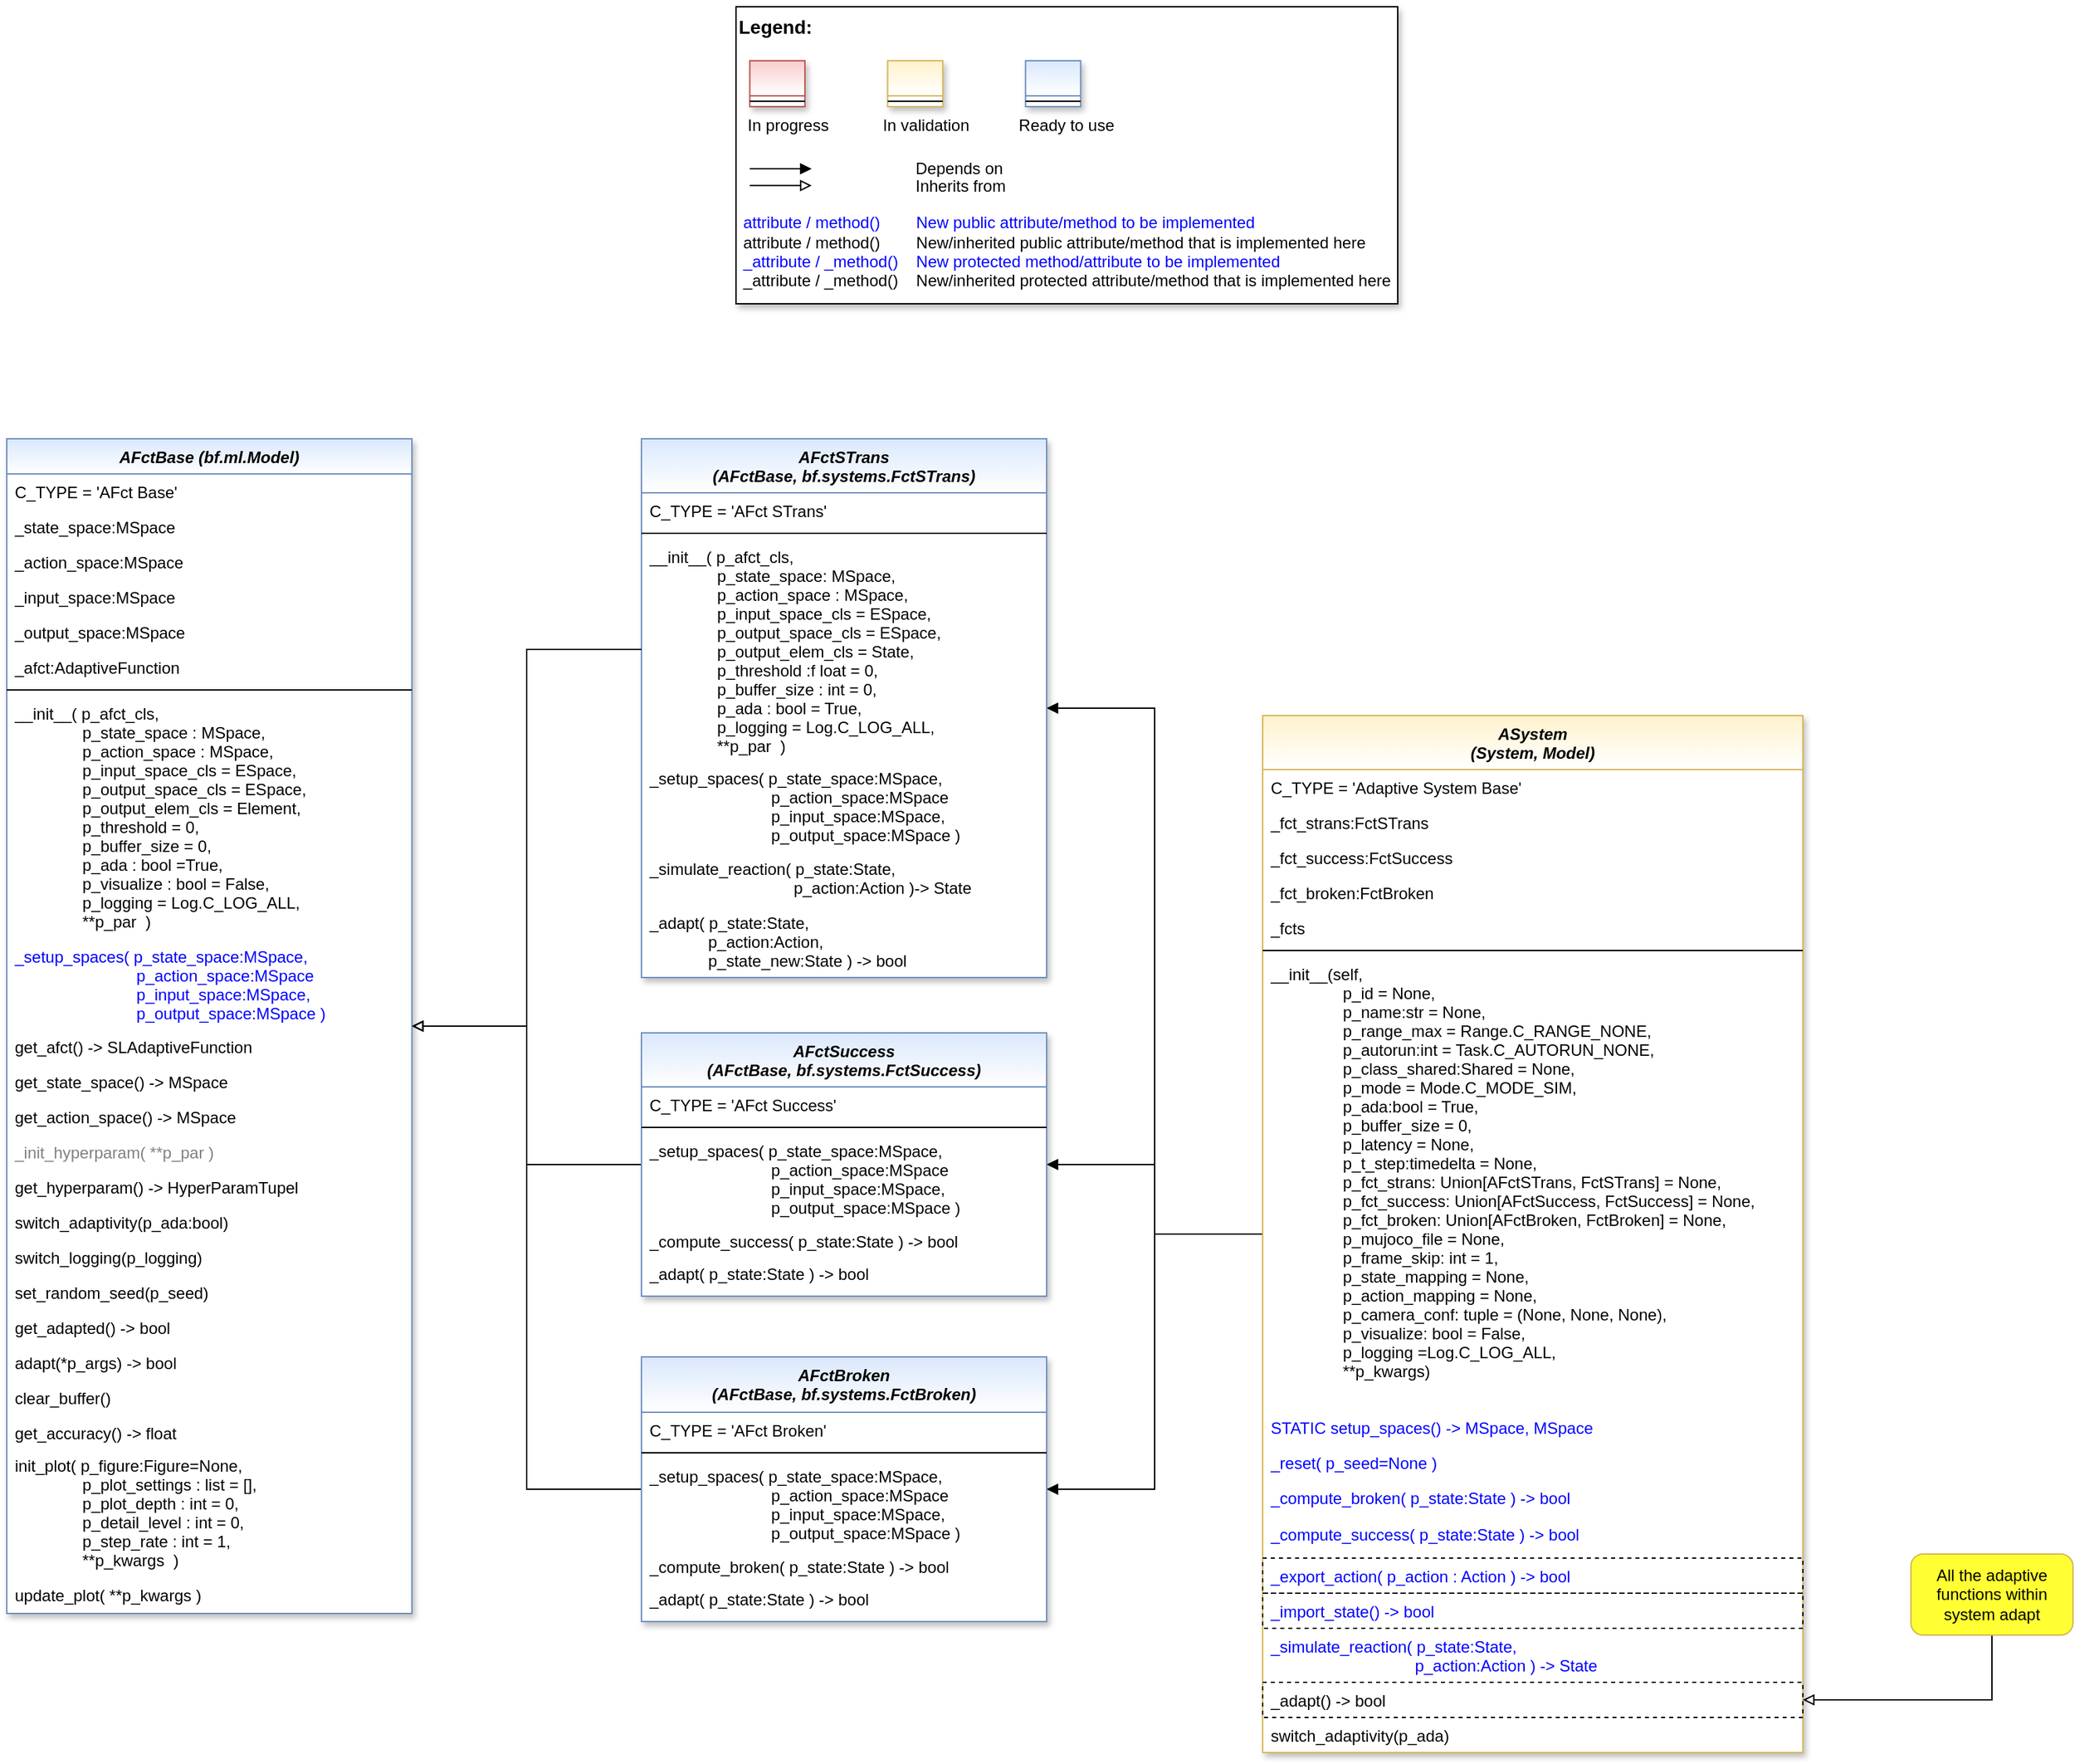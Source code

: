 <mxfile version="20.2.3" type="device"><diagram id="Zi733rjNOypD8WlfXJ94" name="Page-1"><mxGraphModel dx="1463" dy="896" grid="1" gridSize="10" guides="1" tooltips="1" connect="1" arrows="1" fold="1" page="1" pageScale="1" pageWidth="3300" pageHeight="4681" math="0" shadow="0"><root><mxCell id="0"/><mxCell id="1" parent="0"/><mxCell id="wNSD9wIjIwlWC8ilOZkg-48" style="edgeStyle=orthogonalEdgeStyle;rounded=0;orthogonalLoop=1;jettySize=auto;html=1;endArrow=block;endFill=1;" parent="1" source="vIotVMpfO327l_Id-lQY-1" target="wNSD9wIjIwlWC8ilOZkg-13" edge="1"><mxGeometry relative="1" as="geometry"/></mxCell><mxCell id="wNSD9wIjIwlWC8ilOZkg-49" style="edgeStyle=orthogonalEdgeStyle;rounded=0;orthogonalLoop=1;jettySize=auto;html=1;endArrow=block;endFill=1;" parent="1" source="vIotVMpfO327l_Id-lQY-1" target="wNSD9wIjIwlWC8ilOZkg-1" edge="1"><mxGeometry relative="1" as="geometry"/></mxCell><mxCell id="wNSD9wIjIwlWC8ilOZkg-50" style="edgeStyle=orthogonalEdgeStyle;rounded=0;orthogonalLoop=1;jettySize=auto;html=1;endArrow=block;endFill=1;" parent="1" source="vIotVMpfO327l_Id-lQY-1" target="wNSD9wIjIwlWC8ilOZkg-7" edge="1"><mxGeometry relative="1" as="geometry"/></mxCell><mxCell id="vIotVMpfO327l_Id-lQY-1" value="ASystem&#10;(System, Model)" style="swimlane;fontStyle=3;align=center;verticalAlign=top;childLayout=stackLayout;horizontal=1;startSize=40;horizontalStack=0;resizeParent=1;resizeLast=0;collapsible=1;marginBottom=0;rounded=0;shadow=1;strokeWidth=1;fillColor=#fff2cc;strokeColor=#d6b656;swimlaneFillColor=#ffffff;gradientColor=#FFFFFF;" parent="1" vertex="1"><mxGeometry x="990" y="565" width="400" height="768" as="geometry"><mxRectangle x="230" y="140" width="160" height="26" as="alternateBounds"/></mxGeometry></mxCell><mxCell id="vIotVMpfO327l_Id-lQY-2" value="C_TYPE = 'Adaptive System Base'" style="text;align=left;verticalAlign=top;spacingLeft=4;spacingRight=4;overflow=hidden;rotatable=0;points=[[0,0.5],[1,0.5]];portConstraint=eastwest;fontColor=default;" parent="vIotVMpfO327l_Id-lQY-1" vertex="1"><mxGeometry y="40" width="400" height="26" as="geometry"/></mxCell><mxCell id="9Bq-v7CzfK3O2K-9N3Oa-3" value="_fct_strans:FctSTrans" style="text;align=left;verticalAlign=top;spacingLeft=4;spacingRight=4;overflow=hidden;rotatable=0;points=[[0,0.5],[1,0.5]];portConstraint=eastwest;fontColor=default;" vertex="1" parent="vIotVMpfO327l_Id-lQY-1"><mxGeometry y="66" width="400" height="26" as="geometry"/></mxCell><mxCell id="9Bq-v7CzfK3O2K-9N3Oa-2" value="_fct_success:FctSuccess" style="text;align=left;verticalAlign=top;spacingLeft=4;spacingRight=4;overflow=hidden;rotatable=0;points=[[0,0.5],[1,0.5]];portConstraint=eastwest;fontColor=default;" vertex="1" parent="vIotVMpfO327l_Id-lQY-1"><mxGeometry y="92" width="400" height="26" as="geometry"/></mxCell><mxCell id="9Bq-v7CzfK3O2K-9N3Oa-1" value="_fct_broken:FctBroken" style="text;align=left;verticalAlign=top;spacingLeft=4;spacingRight=4;overflow=hidden;rotatable=0;points=[[0,0.5],[1,0.5]];portConstraint=eastwest;fontColor=default;" vertex="1" parent="vIotVMpfO327l_Id-lQY-1"><mxGeometry y="118" width="400" height="26" as="geometry"/></mxCell><mxCell id="9Bq-v7CzfK3O2K-9N3Oa-4" value="_fcts" style="text;align=left;verticalAlign=top;spacingLeft=4;spacingRight=4;overflow=hidden;rotatable=0;points=[[0,0.5],[1,0.5]];portConstraint=eastwest;fontColor=default;" vertex="1" parent="vIotVMpfO327l_Id-lQY-1"><mxGeometry y="144" width="400" height="26" as="geometry"/></mxCell><mxCell id="vIotVMpfO327l_Id-lQY-13" value="" style="line;html=1;strokeWidth=1;align=left;verticalAlign=middle;spacingTop=-1;spacingLeft=3;spacingRight=3;rotatable=0;labelPosition=right;points=[];portConstraint=eastwest;" parent="vIotVMpfO327l_Id-lQY-1" vertex="1"><mxGeometry y="170" width="400" height="8" as="geometry"/></mxCell><mxCell id="vIotVMpfO327l_Id-lQY-14" value="__init__(self,&#10;                                 p_id = None,&#10;                                 p_name:str = None,&#10;                                 p_range_max = Range.C_RANGE_NONE,&#10;                                 p_autorun:int = Task.C_AUTORUN_NONE,&#10;                                 p_class_shared:Shared = None,&#10;                                 p_mode = Mode.C_MODE_SIM,&#10;                                 p_ada:bool = True,&#10;                                 p_buffer_size = 0,&#10;                                 p_latency = None,&#10;                                 p_t_step:timedelta = None,&#10;                                 p_fct_strans: Union[AFctSTrans, FctSTrans] = None,&#10;                                 p_fct_success: Union[AFctSuccess, FctSuccess] = None,&#10;                                 p_fct_broken: Union[AFctBroken, FctBroken] = None,&#10;                                 p_mujoco_file = None,&#10;                                 p_frame_skip: int = 1,&#10;                                 p_state_mapping = None,&#10;                                 p_action_mapping = None,&#10;                                 p_camera_conf: tuple = (None, None, None),&#10;                                 p_visualize: bool = False,&#10;                                 p_logging =Log.C_LOG_ALL,            &#10;                                 **p_kwargs)" style="text;align=left;verticalAlign=top;spacingLeft=4;spacingRight=4;overflow=hidden;rotatable=0;points=[[0,0.5],[1,0.5]];portConstraint=eastwest;fontColor=default;" parent="vIotVMpfO327l_Id-lQY-1" vertex="1"><mxGeometry y="178" width="400" height="336" as="geometry"/></mxCell><mxCell id="vIotVMpfO327l_Id-lQY-15" value="STATIC setup_spaces() -&gt; MSpace, MSpace" style="text;align=left;verticalAlign=top;spacingLeft=4;spacingRight=4;overflow=hidden;rotatable=0;points=[[0,0.5],[1,0.5]];portConstraint=eastwest;fontColor=#0000FF;" parent="vIotVMpfO327l_Id-lQY-1" vertex="1"><mxGeometry y="514" width="400" height="26" as="geometry"/></mxCell><mxCell id="vIotVMpfO327l_Id-lQY-23" value="_reset( p_seed=None )" style="text;align=left;verticalAlign=top;spacingLeft=4;spacingRight=4;overflow=hidden;rotatable=0;points=[[0,0.5],[1,0.5]];portConstraint=eastwest;fontColor=#0000FF;" parent="vIotVMpfO327l_Id-lQY-1" vertex="1"><mxGeometry y="540" width="400" height="26" as="geometry"/></mxCell><mxCell id="vIotVMpfO327l_Id-lQY-82" value="_compute_broken( p_state:State ) -&gt; bool" style="text;align=left;verticalAlign=top;spacingLeft=4;spacingRight=4;overflow=hidden;rotatable=0;points=[[0,0.5],[1,0.5]];portConstraint=eastwest;fontColor=#0000FF;" parent="vIotVMpfO327l_Id-lQY-1" vertex="1"><mxGeometry y="566" width="400" height="27" as="geometry"/></mxCell><mxCell id="vIotVMpfO327l_Id-lQY-81" value="_compute_success( p_state:State ) -&gt; bool" style="text;align=left;verticalAlign=top;spacingLeft=4;spacingRight=4;overflow=hidden;rotatable=0;points=[[0,0.5],[1,0.5]];portConstraint=eastwest;fontColor=#0000FF;" parent="vIotVMpfO327l_Id-lQY-1" vertex="1"><mxGeometry y="593" width="400" height="31" as="geometry"/></mxCell><mxCell id="vIotVMpfO327l_Id-lQY-80" value="_export_action( p_action : Action ) -&gt; bool" style="text;align=left;verticalAlign=top;spacingLeft=4;spacingRight=4;overflow=hidden;rotatable=0;points=[[0,0.5],[1,0.5]];portConstraint=eastwest;fontColor=#0000FF;strokeColor=default;dashed=1;" parent="vIotVMpfO327l_Id-lQY-1" vertex="1"><mxGeometry y="624" width="400" height="26" as="geometry"/></mxCell><mxCell id="vIotVMpfO327l_Id-lQY-79" value="_import_state() -&gt; bool" style="text;align=left;verticalAlign=top;spacingLeft=4;spacingRight=4;overflow=hidden;rotatable=0;points=[[0,0.5],[1,0.5]];portConstraint=eastwest;fontColor=#0000FF;strokeColor=default;dashed=1;" parent="vIotVMpfO327l_Id-lQY-1" vertex="1"><mxGeometry y="650" width="400" height="26" as="geometry"/></mxCell><mxCell id="vIotVMpfO327l_Id-lQY-78" value="_simulate_reaction( p_state:State, &#10;                                p_action:Action ) -&gt; State" style="text;align=left;verticalAlign=top;spacingLeft=4;spacingRight=4;overflow=hidden;rotatable=0;points=[[0,0.5],[1,0.5]];portConstraint=eastwest;fontColor=#0000FF;" parent="vIotVMpfO327l_Id-lQY-1" vertex="1"><mxGeometry y="676" width="400" height="40" as="geometry"/></mxCell><mxCell id="vIotVMpfO327l_Id-lQY-46" value="_adapt() -&gt; bool" style="text;align=left;verticalAlign=top;spacingLeft=4;spacingRight=4;overflow=hidden;rotatable=0;points=[[0,0.5],[1,0.5]];portConstraint=eastwest;fontColor=default;strokeColor=default;dashed=1;" parent="vIotVMpfO327l_Id-lQY-1" vertex="1"><mxGeometry y="716" width="400" height="26" as="geometry"/></mxCell><mxCell id="vIotVMpfO327l_Id-lQY-84" value="switch_adaptivity(p_ada)" style="text;align=left;verticalAlign=top;spacingLeft=4;spacingRight=4;overflow=hidden;rotatable=0;points=[[0,0.5],[1,0.5]];portConstraint=eastwest;fontColor=default;" parent="vIotVMpfO327l_Id-lQY-1" vertex="1"><mxGeometry y="742" width="400" height="26" as="geometry"/></mxCell><mxCell id="vIotVMpfO327l_Id-lQY-87" style="edgeStyle=orthogonalEdgeStyle;rounded=0;orthogonalLoop=1;jettySize=auto;html=1;fontColor=default;endArrow=block;endFill=0;" parent="1" source="vIotVMpfO327l_Id-lQY-86" target="vIotVMpfO327l_Id-lQY-46" edge="1"><mxGeometry relative="1" as="geometry"/></mxCell><mxCell id="vIotVMpfO327l_Id-lQY-86" value="All the adaptive functions within system adapt" style="rounded=1;whiteSpace=wrap;html=1;strokeWidth=1;fillColor=#FFFF33;strokeColor=#d6b656;gradientColor=none;" parent="1" vertex="1"><mxGeometry x="1470" y="1186" width="120" height="60" as="geometry"/></mxCell><mxCell id="vIotVMpfO327l_Id-lQY-88" value="" style="group" parent="1" vertex="1" connectable="0"><mxGeometry x="600" y="40" width="490" height="220" as="geometry"/></mxCell><mxCell id="vIotVMpfO327l_Id-lQY-89" value="&lt;font color=&quot;#000000&quot; size=&quot;1&quot;&gt;&lt;b style=&quot;font-size: 14px&quot;&gt;Legend:&lt;br&gt;&lt;/b&gt;&lt;/font&gt;&lt;br&gt;&lt;br&gt;&lt;br&gt;&lt;font color=&quot;#0000ff&quot; style=&quot;font-size: 6px&quot;&gt;&lt;br&gt;&lt;/font&gt;&lt;span style=&quot;color: rgb(0 , 0 , 0)&quot;&gt;&lt;font style=&quot;font-size: 4px&quot;&gt;&amp;nbsp; &amp;nbsp;&lt;/font&gt;&amp;nbsp;In progress&amp;nbsp; &amp;nbsp; &amp;nbsp; &amp;nbsp; &amp;nbsp; &amp;nbsp; In validation&amp;nbsp; &amp;nbsp; &amp;nbsp; &amp;nbsp; &amp;nbsp; &amp;nbsp;Ready to use&lt;/span&gt;&lt;font color=&quot;#000000&quot;&gt;&amp;nbsp;&lt;br&gt;&lt;/font&gt;&lt;font color=&quot;#0000ff&quot;&gt;&lt;br&gt;&lt;br&gt;&lt;br&gt;&lt;br&gt;&amp;nbsp;attribute / method()&amp;nbsp; &amp;nbsp; &amp;nbsp; &amp;nbsp; New public attribute/method to be implemented&lt;/font&gt;&lt;br&gt;&lt;font color=&quot;#000000&quot;&gt;&amp;nbsp;&lt;/font&gt;&lt;font color=&quot;#000000&quot;&gt;attribute / method()&lt;span&gt;&#9;&lt;/span&gt;&amp;nbsp; &amp;nbsp; &amp;nbsp; &amp;nbsp;New/inherited public attribute/method that is implemented here&lt;br&gt;&lt;/font&gt;&lt;font color=&quot;#0000ff&quot;&gt;&amp;nbsp;_attribute /&amp;nbsp;&lt;/font&gt;&lt;font color=&quot;#0000ff&quot;&gt;_method()&amp;nbsp; &amp;nbsp; New protected method/attribute to be implemented&lt;/font&gt;&lt;br&gt;&lt;font color=&quot;#000000&quot;&gt;&amp;nbsp;_attribute / _method()&amp;nbsp; &amp;nbsp; New/inherited protected attribute/method that is implemented here&lt;br&gt;&lt;/font&gt;&lt;font color=&quot;#000000&quot;&gt;&lt;br&gt;&lt;br&gt;&lt;br&gt;&lt;br&gt;&lt;br&gt;&lt;/font&gt;" style="text;html=1;align=left;verticalAlign=top;whiteSpace=wrap;rounded=0;fontColor=#006600;strokeColor=#000000;shadow=1;fillColor=#ffffff;" parent="vIotVMpfO327l_Id-lQY-88" vertex="1"><mxGeometry width="490.0" height="220" as="geometry"/></mxCell><mxCell id="vIotVMpfO327l_Id-lQY-90" value="Depends on" style="endArrow=block;html=1;labelPosition=right;verticalLabelPosition=middle;align=left;verticalAlign=middle;endFill=1;fontSize=12;" parent="vIotVMpfO327l_Id-lQY-88" edge="1"><mxGeometry x="-1623.125" y="-2180" width="51.042" height="50" as="geometry"><mxPoint x="10.208" y="120.003" as="sourcePoint"/><mxPoint x="55.991" y="120.003" as="targetPoint"/><mxPoint x="98" as="offset"/><Array as="points"><mxPoint x="30.625" y="120"/></Array></mxGeometry></mxCell><mxCell id="vIotVMpfO327l_Id-lQY-91" value="Inherits from" style="endArrow=block;html=1;labelPosition=right;verticalLabelPosition=middle;align=left;verticalAlign=middle;endFill=0;fontSize=12;" parent="vIotVMpfO327l_Id-lQY-88" edge="1"><mxGeometry x="-1623.125" y="-2180" width="51.042" height="50" as="geometry"><mxPoint x="10.208" y="132.385" as="sourcePoint"/><mxPoint x="55.991" y="132.385" as="targetPoint"/><mxPoint x="98" y="1" as="offset"/></mxGeometry></mxCell><mxCell id="vIotVMpfO327l_Id-lQY-92" value="" style="swimlane;fontStyle=3;align=center;verticalAlign=top;childLayout=stackLayout;horizontal=1;startSize=26;horizontalStack=0;resizeParent=1;resizeLast=0;collapsible=1;marginBottom=0;rounded=0;shadow=1;strokeWidth=1;fillColor=#f8cecc;strokeColor=#b85450;gradientColor=#ffffff;swimlaneFillColor=#ffffff;" parent="vIotVMpfO327l_Id-lQY-88" vertex="1"><mxGeometry x="10.208" y="40" width="40.833" height="34" as="geometry"><mxRectangle x="230" y="140" width="160" height="26" as="alternateBounds"/></mxGeometry></mxCell><mxCell id="vIotVMpfO327l_Id-lQY-93" value="" style="line;html=1;strokeWidth=1;align=left;verticalAlign=middle;spacingTop=-1;spacingLeft=3;spacingRight=3;rotatable=0;labelPosition=right;points=[];portConstraint=eastwest;" parent="vIotVMpfO327l_Id-lQY-92" vertex="1"><mxGeometry y="26" width="40.833" height="8" as="geometry"/></mxCell><mxCell id="vIotVMpfO327l_Id-lQY-94" value="" style="swimlane;fontStyle=3;align=center;verticalAlign=top;childLayout=stackLayout;horizontal=1;startSize=26;horizontalStack=0;resizeParent=1;resizeLast=0;collapsible=1;marginBottom=0;rounded=0;shadow=1;strokeWidth=1;fillColor=#fff2cc;strokeColor=#d6b656;gradientColor=#ffffff;swimlaneFillColor=#ffffff;" parent="vIotVMpfO327l_Id-lQY-88" vertex="1"><mxGeometry x="112.292" y="40" width="40.833" height="34" as="geometry"><mxRectangle x="230" y="140" width="160" height="26" as="alternateBounds"/></mxGeometry></mxCell><mxCell id="vIotVMpfO327l_Id-lQY-95" value="" style="line;html=1;strokeWidth=1;align=left;verticalAlign=middle;spacingTop=-1;spacingLeft=3;spacingRight=3;rotatable=0;labelPosition=right;points=[];portConstraint=eastwest;" parent="vIotVMpfO327l_Id-lQY-94" vertex="1"><mxGeometry y="26" width="40.833" height="8" as="geometry"/></mxCell><mxCell id="vIotVMpfO327l_Id-lQY-96" value="" style="swimlane;fontStyle=3;align=center;verticalAlign=top;childLayout=stackLayout;horizontal=1;startSize=26;horizontalStack=0;resizeParent=1;resizeLast=0;collapsible=1;marginBottom=0;rounded=0;shadow=1;strokeWidth=1;fillColor=#dae8fc;strokeColor=#6c8ebf;gradientColor=#ffffff;swimlaneFillColor=#ffffff;" parent="vIotVMpfO327l_Id-lQY-88" vertex="1"><mxGeometry x="214.375" y="40" width="40.833" height="34" as="geometry"><mxRectangle x="230" y="140" width="160" height="26" as="alternateBounds"/></mxGeometry></mxCell><mxCell id="vIotVMpfO327l_Id-lQY-97" value="" style="line;html=1;strokeWidth=1;align=left;verticalAlign=middle;spacingTop=-1;spacingLeft=3;spacingRight=3;rotatable=0;labelPosition=right;points=[];portConstraint=eastwest;" parent="vIotVMpfO327l_Id-lQY-96" vertex="1"><mxGeometry y="26" width="40.833" height="8" as="geometry"/></mxCell><mxCell id="wNSD9wIjIwlWC8ilOZkg-46" style="edgeStyle=orthogonalEdgeStyle;rounded=0;orthogonalLoop=1;jettySize=auto;html=1;endArrow=block;endFill=0;" parent="1" source="wNSD9wIjIwlWC8ilOZkg-1" target="wNSD9wIjIwlWC8ilOZkg-20" edge="1"><mxGeometry relative="1" as="geometry"/></mxCell><mxCell id="wNSD9wIjIwlWC8ilOZkg-1" value="AFctSuccess &#10;(AFctBase, bf.systems.FctSuccess)" style="swimlane;fontStyle=3;align=center;verticalAlign=top;childLayout=stackLayout;horizontal=1;startSize=40;horizontalStack=0;resizeParent=1;resizeLast=0;collapsible=1;marginBottom=0;rounded=0;shadow=1;strokeWidth=1;fillColor=#dae8fc;strokeColor=#6c8ebf;swimlaneFillColor=#ffffff;gradientColor=#FFFFFF;" parent="1" vertex="1"><mxGeometry x="530" y="800" width="300" height="195" as="geometry"><mxRectangle x="230" y="140" width="160" height="26" as="alternateBounds"/></mxGeometry></mxCell><mxCell id="wNSD9wIjIwlWC8ilOZkg-2" value="C_TYPE = 'AFct Success'" style="text;align=left;verticalAlign=top;spacingLeft=4;spacingRight=4;overflow=hidden;rotatable=0;points=[[0,0.5],[1,0.5]];portConstraint=eastwest;" parent="wNSD9wIjIwlWC8ilOZkg-1" vertex="1"><mxGeometry y="40" width="300" height="26" as="geometry"/></mxCell><mxCell id="wNSD9wIjIwlWC8ilOZkg-3" value="" style="line;html=1;strokeWidth=1;align=left;verticalAlign=middle;spacingTop=-1;spacingLeft=3;spacingRight=3;rotatable=0;labelPosition=right;points=[];portConstraint=eastwest;" parent="wNSD9wIjIwlWC8ilOZkg-1" vertex="1"><mxGeometry y="66" width="300" height="8" as="geometry"/></mxCell><mxCell id="wNSD9wIjIwlWC8ilOZkg-4" value="_setup_spaces( p_state_space:MSpace,&#10;                           p_action_space:MSpace&#10;                           p_input_space:MSpace,&#10;                           p_output_space:MSpace )" style="text;align=left;verticalAlign=top;spacingLeft=4;spacingRight=4;overflow=hidden;rotatable=0;points=[[0,0.5],[1,0.5]];portConstraint=eastwest;" parent="wNSD9wIjIwlWC8ilOZkg-1" vertex="1"><mxGeometry y="74" width="300" height="67" as="geometry"/></mxCell><mxCell id="wNSD9wIjIwlWC8ilOZkg-5" value="_compute_success( p_state:State ) -&gt; bool" style="text;align=left;verticalAlign=top;spacingLeft=4;spacingRight=4;overflow=hidden;rotatable=0;points=[[0,0.5],[1,0.5]];portConstraint=eastwest;" parent="wNSD9wIjIwlWC8ilOZkg-1" vertex="1"><mxGeometry y="141" width="300" height="24" as="geometry"/></mxCell><mxCell id="wNSD9wIjIwlWC8ilOZkg-6" value="_adapt( p_state:State ) -&gt; bool" style="text;align=left;verticalAlign=top;spacingLeft=4;spacingRight=4;overflow=hidden;rotatable=0;points=[[0,0.5],[1,0.5]];portConstraint=eastwest;" parent="wNSD9wIjIwlWC8ilOZkg-1" vertex="1"><mxGeometry y="165" width="300" height="30" as="geometry"/></mxCell><mxCell id="wNSD9wIjIwlWC8ilOZkg-47" style="edgeStyle=orthogonalEdgeStyle;rounded=0;orthogonalLoop=1;jettySize=auto;html=1;endArrow=block;endFill=0;" parent="1" source="wNSD9wIjIwlWC8ilOZkg-7" target="wNSD9wIjIwlWC8ilOZkg-20" edge="1"><mxGeometry relative="1" as="geometry"/></mxCell><mxCell id="wNSD9wIjIwlWC8ilOZkg-7" value="AFctBroken &#10;(AFctBase, bf.systems.FctBroken)" style="swimlane;fontStyle=3;align=center;verticalAlign=top;childLayout=stackLayout;horizontal=1;startSize=41;horizontalStack=0;resizeParent=1;resizeLast=0;collapsible=1;marginBottom=0;rounded=0;shadow=1;strokeWidth=1;fillColor=#dae8fc;strokeColor=#6c8ebf;swimlaneFillColor=#ffffff;gradientColor=#FFFFFF;" parent="1" vertex="1"><mxGeometry x="530" y="1040" width="300" height="196" as="geometry"><mxRectangle x="230" y="140" width="160" height="26" as="alternateBounds"/></mxGeometry></mxCell><mxCell id="wNSD9wIjIwlWC8ilOZkg-8" value="C_TYPE = 'AFct Broken'" style="text;align=left;verticalAlign=top;spacingLeft=4;spacingRight=4;overflow=hidden;rotatable=0;points=[[0,0.5],[1,0.5]];portConstraint=eastwest;" parent="wNSD9wIjIwlWC8ilOZkg-7" vertex="1"><mxGeometry y="41" width="300" height="26" as="geometry"/></mxCell><mxCell id="wNSD9wIjIwlWC8ilOZkg-9" value="" style="line;html=1;strokeWidth=1;align=left;verticalAlign=middle;spacingTop=-1;spacingLeft=3;spacingRight=3;rotatable=0;labelPosition=right;points=[];portConstraint=eastwest;" parent="wNSD9wIjIwlWC8ilOZkg-7" vertex="1"><mxGeometry y="67" width="300" height="8" as="geometry"/></mxCell><mxCell id="wNSD9wIjIwlWC8ilOZkg-10" value="_setup_spaces( p_state_space:MSpace,&#10;                           p_action_space:MSpace&#10;                           p_input_space:MSpace,&#10;                           p_output_space:MSpace )" style="text;align=left;verticalAlign=top;spacingLeft=4;spacingRight=4;overflow=hidden;rotatable=0;points=[[0,0.5],[1,0.5]];portConstraint=eastwest;" parent="wNSD9wIjIwlWC8ilOZkg-7" vertex="1"><mxGeometry y="75" width="300" height="67" as="geometry"/></mxCell><mxCell id="wNSD9wIjIwlWC8ilOZkg-11" value="_compute_broken( p_state:State ) -&gt; bool" style="text;align=left;verticalAlign=top;spacingLeft=4;spacingRight=4;overflow=hidden;rotatable=0;points=[[0,0.5],[1,0.5]];portConstraint=eastwest;" parent="wNSD9wIjIwlWC8ilOZkg-7" vertex="1"><mxGeometry y="142" width="300" height="24" as="geometry"/></mxCell><mxCell id="wNSD9wIjIwlWC8ilOZkg-12" value="_adapt( p_state:State ) -&gt; bool" style="text;align=left;verticalAlign=top;spacingLeft=4;spacingRight=4;overflow=hidden;rotatable=0;points=[[0,0.5],[1,0.5]];portConstraint=eastwest;" parent="wNSD9wIjIwlWC8ilOZkg-7" vertex="1"><mxGeometry y="166" width="300" height="30" as="geometry"/></mxCell><mxCell id="wNSD9wIjIwlWC8ilOZkg-13" value="AFctSTrans &#10;(AFctBase, bf.systems.FctSTrans)" style="swimlane;fontStyle=3;align=center;verticalAlign=top;childLayout=stackLayout;horizontal=1;startSize=40;horizontalStack=0;resizeParent=1;resizeLast=0;collapsible=1;marginBottom=0;rounded=0;shadow=1;strokeWidth=1;fillColor=#dae8fc;strokeColor=#6c8ebf;swimlaneFillColor=#ffffff;gradientColor=#FFFFFF;" parent="1" vertex="1"><mxGeometry x="530" y="360" width="300" height="399" as="geometry"><mxRectangle x="230" y="140" width="160" height="26" as="alternateBounds"/></mxGeometry></mxCell><mxCell id="wNSD9wIjIwlWC8ilOZkg-14" value="C_TYPE = 'AFct STrans'" style="text;align=left;verticalAlign=top;spacingLeft=4;spacingRight=4;overflow=hidden;rotatable=0;points=[[0,0.5],[1,0.5]];portConstraint=eastwest;" parent="wNSD9wIjIwlWC8ilOZkg-13" vertex="1"><mxGeometry y="40" width="300" height="26" as="geometry"/></mxCell><mxCell id="wNSD9wIjIwlWC8ilOZkg-15" value="" style="line;html=1;strokeWidth=1;align=left;verticalAlign=middle;spacingTop=-1;spacingLeft=3;spacingRight=3;rotatable=0;labelPosition=right;points=[];portConstraint=eastwest;" parent="wNSD9wIjIwlWC8ilOZkg-13" vertex="1"><mxGeometry y="66" width="300" height="8" as="geometry"/></mxCell><mxCell id="wNSD9wIjIwlWC8ilOZkg-16" value="__init__( p_afct_cls,&#10;               p_state_space: MSpace,&#10;               p_action_space : MSpace,&#10;               p_input_space_cls = ESpace,&#10;               p_output_space_cls = ESpace,&#10;               p_output_elem_cls = State,&#10;               p_threshold :f loat = 0,&#10;               p_buffer_size : int = 0,&#10;               p_ada : bool = True, &#10;               p_logging = Log.C_LOG_ALL,&#10;               **p_par  )" style="text;align=left;verticalAlign=top;spacingLeft=4;spacingRight=4;overflow=hidden;rotatable=0;points=[[0,0.5],[1,0.5]];portConstraint=eastwest;" parent="wNSD9wIjIwlWC8ilOZkg-13" vertex="1"><mxGeometry y="74" width="300" height="164" as="geometry"/></mxCell><mxCell id="wNSD9wIjIwlWC8ilOZkg-17" value="_setup_spaces( p_state_space:MSpace,&#10;                           p_action_space:MSpace&#10;                           p_input_space:MSpace,&#10;                           p_output_space:MSpace )" style="text;align=left;verticalAlign=top;spacingLeft=4;spacingRight=4;overflow=hidden;rotatable=0;points=[[0,0.5],[1,0.5]];portConstraint=eastwest;" parent="wNSD9wIjIwlWC8ilOZkg-13" vertex="1"><mxGeometry y="238" width="300" height="67" as="geometry"/></mxCell><mxCell id="wNSD9wIjIwlWC8ilOZkg-18" value="_simulate_reaction( p_state:State, &#10;                                p_action:Action )-&gt; State" style="text;align=left;verticalAlign=top;spacingLeft=4;spacingRight=4;overflow=hidden;rotatable=0;points=[[0,0.5],[1,0.5]];portConstraint=eastwest;" parent="wNSD9wIjIwlWC8ilOZkg-13" vertex="1"><mxGeometry y="305" width="300" height="40" as="geometry"/></mxCell><mxCell id="wNSD9wIjIwlWC8ilOZkg-19" value="_adapt( p_state:State, &#10;             p_action:Action,&#10;             p_state_new:State ) -&gt; bool" style="text;align=left;verticalAlign=top;spacingLeft=4;spacingRight=4;overflow=hidden;rotatable=0;points=[[0,0.5],[1,0.5]];portConstraint=eastwest;" parent="wNSD9wIjIwlWC8ilOZkg-13" vertex="1"><mxGeometry y="345" width="300" height="54" as="geometry"/></mxCell><mxCell id="wNSD9wIjIwlWC8ilOZkg-20" value="AFctBase (bf.ml.Model)" style="swimlane;fontStyle=3;align=center;verticalAlign=top;childLayout=stackLayout;horizontal=1;startSize=26;horizontalStack=0;resizeParent=1;resizeLast=0;collapsible=1;marginBottom=0;rounded=0;shadow=1;strokeWidth=1;fillColor=#dae8fc;strokeColor=#6c8ebf;swimlaneFillColor=#ffffff;gradientColor=#FFFFFF;" parent="1" vertex="1"><mxGeometry x="60" y="360" width="300" height="870" as="geometry"><mxRectangle x="230" y="140" width="160" height="26" as="alternateBounds"/></mxGeometry></mxCell><mxCell id="wNSD9wIjIwlWC8ilOZkg-21" value="C_TYPE = 'AFct Base'" style="text;align=left;verticalAlign=top;spacingLeft=4;spacingRight=4;overflow=hidden;rotatable=0;points=[[0,0.5],[1,0.5]];portConstraint=eastwest;" parent="wNSD9wIjIwlWC8ilOZkg-20" vertex="1"><mxGeometry y="26" width="300" height="26" as="geometry"/></mxCell><mxCell id="wNSD9wIjIwlWC8ilOZkg-22" value="_state_space:MSpace" style="text;align=left;verticalAlign=top;spacingLeft=4;spacingRight=4;overflow=hidden;rotatable=0;points=[[0,0.5],[1,0.5]];portConstraint=eastwest;" parent="wNSD9wIjIwlWC8ilOZkg-20" vertex="1"><mxGeometry y="52" width="300" height="26" as="geometry"/></mxCell><mxCell id="wNSD9wIjIwlWC8ilOZkg-23" value="_action_space:MSpace" style="text;align=left;verticalAlign=top;spacingLeft=4;spacingRight=4;overflow=hidden;rotatable=0;points=[[0,0.5],[1,0.5]];portConstraint=eastwest;" parent="wNSD9wIjIwlWC8ilOZkg-20" vertex="1"><mxGeometry y="78" width="300" height="26" as="geometry"/></mxCell><mxCell id="wNSD9wIjIwlWC8ilOZkg-24" value="_input_space:MSpace" style="text;align=left;verticalAlign=top;spacingLeft=4;spacingRight=4;overflow=hidden;rotatable=0;points=[[0,0.5],[1,0.5]];portConstraint=eastwest;" parent="wNSD9wIjIwlWC8ilOZkg-20" vertex="1"><mxGeometry y="104" width="300" height="26" as="geometry"/></mxCell><mxCell id="wNSD9wIjIwlWC8ilOZkg-25" value="_output_space:MSpace" style="text;align=left;verticalAlign=top;spacingLeft=4;spacingRight=4;overflow=hidden;rotatable=0;points=[[0,0.5],[1,0.5]];portConstraint=eastwest;" parent="wNSD9wIjIwlWC8ilOZkg-20" vertex="1"><mxGeometry y="130" width="300" height="26" as="geometry"/></mxCell><mxCell id="wNSD9wIjIwlWC8ilOZkg-26" value="_afct:AdaptiveFunction" style="text;align=left;verticalAlign=top;spacingLeft=4;spacingRight=4;overflow=hidden;rotatable=0;points=[[0,0.5],[1,0.5]];portConstraint=eastwest;" parent="wNSD9wIjIwlWC8ilOZkg-20" vertex="1"><mxGeometry y="156" width="300" height="26" as="geometry"/></mxCell><mxCell id="wNSD9wIjIwlWC8ilOZkg-27" value="" style="line;html=1;strokeWidth=1;align=left;verticalAlign=middle;spacingTop=-1;spacingLeft=3;spacingRight=3;rotatable=0;labelPosition=right;points=[];portConstraint=eastwest;" parent="wNSD9wIjIwlWC8ilOZkg-20" vertex="1"><mxGeometry y="182" width="300" height="8" as="geometry"/></mxCell><mxCell id="wNSD9wIjIwlWC8ilOZkg-28" value="__init__( p_afct_cls,&#10;               p_state_space : MSpace,&#10;               p_action_space : MSpace,&#10;               p_input_space_cls = ESpace,&#10;               p_output_space_cls = ESpace,&#10;               p_output_elem_cls = Element,&#10;               p_threshold = 0,&#10;               p_buffer_size = 0,&#10;               p_ada : bool =True, &#10;               p_visualize : bool = False,&#10;               p_logging = Log.C_LOG_ALL,&#10;               **p_par  )" style="text;align=left;verticalAlign=top;spacingLeft=4;spacingRight=4;overflow=hidden;rotatable=0;points=[[0,0.5],[1,0.5]];portConstraint=eastwest;" parent="wNSD9wIjIwlWC8ilOZkg-20" vertex="1"><mxGeometry y="190" width="300" height="180" as="geometry"/></mxCell><mxCell id="wNSD9wIjIwlWC8ilOZkg-29" value="_setup_spaces( p_state_space:MSpace,&#10;                           p_action_space:MSpace&#10;                           p_input_space:MSpace,&#10;                           p_output_space:MSpace )" style="text;align=left;verticalAlign=top;spacingLeft=4;spacingRight=4;overflow=hidden;rotatable=0;points=[[0,0.5],[1,0.5]];portConstraint=eastwest;fontColor=#0000FF;" parent="wNSD9wIjIwlWC8ilOZkg-20" vertex="1"><mxGeometry y="370" width="300" height="67" as="geometry"/></mxCell><mxCell id="wNSD9wIjIwlWC8ilOZkg-30" value="get_afct() -&gt; SLAdaptiveFunction" style="text;align=left;verticalAlign=top;spacingLeft=4;spacingRight=4;overflow=hidden;rotatable=0;points=[[0,0.5],[1,0.5]];portConstraint=eastwest;fontColor=default;" parent="wNSD9wIjIwlWC8ilOZkg-20" vertex="1"><mxGeometry y="437" width="300" height="26" as="geometry"/></mxCell><mxCell id="wNSD9wIjIwlWC8ilOZkg-31" value="get_state_space() -&gt; MSpace" style="text;align=left;verticalAlign=top;spacingLeft=4;spacingRight=4;overflow=hidden;rotatable=0;points=[[0,0.5],[1,0.5]];portConstraint=eastwest;" parent="wNSD9wIjIwlWC8ilOZkg-20" vertex="1"><mxGeometry y="463" width="300" height="26" as="geometry"/></mxCell><mxCell id="wNSD9wIjIwlWC8ilOZkg-32" value="get_action_space() -&gt; MSpace" style="text;align=left;verticalAlign=top;spacingLeft=4;spacingRight=4;overflow=hidden;rotatable=0;points=[[0,0.5],[1,0.5]];portConstraint=eastwest;" parent="wNSD9wIjIwlWC8ilOZkg-20" vertex="1"><mxGeometry y="489" width="300" height="26" as="geometry"/></mxCell><mxCell id="wNSD9wIjIwlWC8ilOZkg-33" value="_init_hyperparam( **p_par )" style="text;align=left;verticalAlign=top;spacingLeft=4;spacingRight=4;overflow=hidden;rotatable=0;points=[[0,0.5],[1,0.5]];portConstraint=eastwest;fontColor=#808080;" parent="wNSD9wIjIwlWC8ilOZkg-20" vertex="1"><mxGeometry y="515" width="300" height="26" as="geometry"/></mxCell><mxCell id="wNSD9wIjIwlWC8ilOZkg-34" value="get_hyperparam() -&gt; HyperParamTupel" style="text;align=left;verticalAlign=top;spacingLeft=4;spacingRight=4;overflow=hidden;rotatable=0;points=[[0,0.5],[1,0.5]];portConstraint=eastwest;" parent="wNSD9wIjIwlWC8ilOZkg-20" vertex="1"><mxGeometry y="541" width="300" height="26" as="geometry"/></mxCell><mxCell id="wNSD9wIjIwlWC8ilOZkg-35" value="switch_adaptivity(p_ada:bool)" style="text;align=left;verticalAlign=top;spacingLeft=4;spacingRight=4;overflow=hidden;rotatable=0;points=[[0,0.5],[1,0.5]];portConstraint=eastwest;" parent="wNSD9wIjIwlWC8ilOZkg-20" vertex="1"><mxGeometry y="567" width="300" height="26" as="geometry"/></mxCell><mxCell id="wNSD9wIjIwlWC8ilOZkg-36" value="switch_logging(p_logging)" style="text;align=left;verticalAlign=top;spacingLeft=4;spacingRight=4;overflow=hidden;rotatable=0;points=[[0,0.5],[1,0.5]];portConstraint=eastwest;" parent="wNSD9wIjIwlWC8ilOZkg-20" vertex="1"><mxGeometry y="593" width="300" height="26" as="geometry"/></mxCell><mxCell id="wNSD9wIjIwlWC8ilOZkg-37" value="set_random_seed(p_seed)" style="text;align=left;verticalAlign=top;spacingLeft=4;spacingRight=4;overflow=hidden;rotatable=0;points=[[0,0.5],[1,0.5]];portConstraint=eastwest;" parent="wNSD9wIjIwlWC8ilOZkg-20" vertex="1"><mxGeometry y="619" width="300" height="26" as="geometry"/></mxCell><mxCell id="wNSD9wIjIwlWC8ilOZkg-38" value="get_adapted() -&gt; bool" style="text;align=left;verticalAlign=top;spacingLeft=4;spacingRight=4;overflow=hidden;rotatable=0;points=[[0,0.5],[1,0.5]];portConstraint=eastwest;" parent="wNSD9wIjIwlWC8ilOZkg-20" vertex="1"><mxGeometry y="645" width="300" height="26" as="geometry"/></mxCell><mxCell id="wNSD9wIjIwlWC8ilOZkg-39" value="adapt(*p_args) -&gt; bool" style="text;align=left;verticalAlign=top;spacingLeft=4;spacingRight=4;overflow=hidden;rotatable=0;points=[[0,0.5],[1,0.5]];portConstraint=eastwest;" parent="wNSD9wIjIwlWC8ilOZkg-20" vertex="1"><mxGeometry y="671" width="300" height="26" as="geometry"/></mxCell><mxCell id="wNSD9wIjIwlWC8ilOZkg-40" value="clear_buffer()" style="text;align=left;verticalAlign=top;spacingLeft=4;spacingRight=4;overflow=hidden;rotatable=0;points=[[0,0.5],[1,0.5]];portConstraint=eastwest;" parent="wNSD9wIjIwlWC8ilOZkg-20" vertex="1"><mxGeometry y="697" width="300" height="26" as="geometry"/></mxCell><mxCell id="wNSD9wIjIwlWC8ilOZkg-41" value="get_accuracy() -&gt; float" style="text;align=left;verticalAlign=top;spacingLeft=4;spacingRight=4;overflow=hidden;rotatable=0;points=[[0,0.5],[1,0.5]];portConstraint=eastwest;" parent="wNSD9wIjIwlWC8ilOZkg-20" vertex="1"><mxGeometry y="723" width="300" height="24" as="geometry"/></mxCell><mxCell id="wNSD9wIjIwlWC8ilOZkg-42" value="init_plot( p_figure:Figure=None, &#10;               p_plot_settings : list = [],&#10;               p_plot_depth : int = 0,&#10;               p_detail_level : int = 0,&#10;               p_step_rate : int = 1,&#10;               **p_kwargs  )" style="text;align=left;verticalAlign=top;spacingLeft=4;spacingRight=4;overflow=hidden;rotatable=0;points=[[0,0.5],[1,0.5]];portConstraint=eastwest;fontColor=default;" parent="wNSD9wIjIwlWC8ilOZkg-20" vertex="1"><mxGeometry y="747" width="300" height="96" as="geometry"/></mxCell><mxCell id="wNSD9wIjIwlWC8ilOZkg-43" value="update_plot( **p_kwargs )" style="text;align=left;verticalAlign=top;spacingLeft=4;spacingRight=4;overflow=hidden;rotatable=0;points=[[0,0.5],[1,0.5]];portConstraint=eastwest;" parent="wNSD9wIjIwlWC8ilOZkg-20" vertex="1"><mxGeometry y="843" width="300" height="26" as="geometry"/></mxCell><mxCell id="wNSD9wIjIwlWC8ilOZkg-45" style="edgeStyle=orthogonalEdgeStyle;rounded=0;orthogonalLoop=1;jettySize=auto;html=1;endArrow=block;endFill=0;" parent="1" source="wNSD9wIjIwlWC8ilOZkg-16" target="wNSD9wIjIwlWC8ilOZkg-20" edge="1"><mxGeometry relative="1" as="geometry"/></mxCell></root></mxGraphModel></diagram></mxfile>
